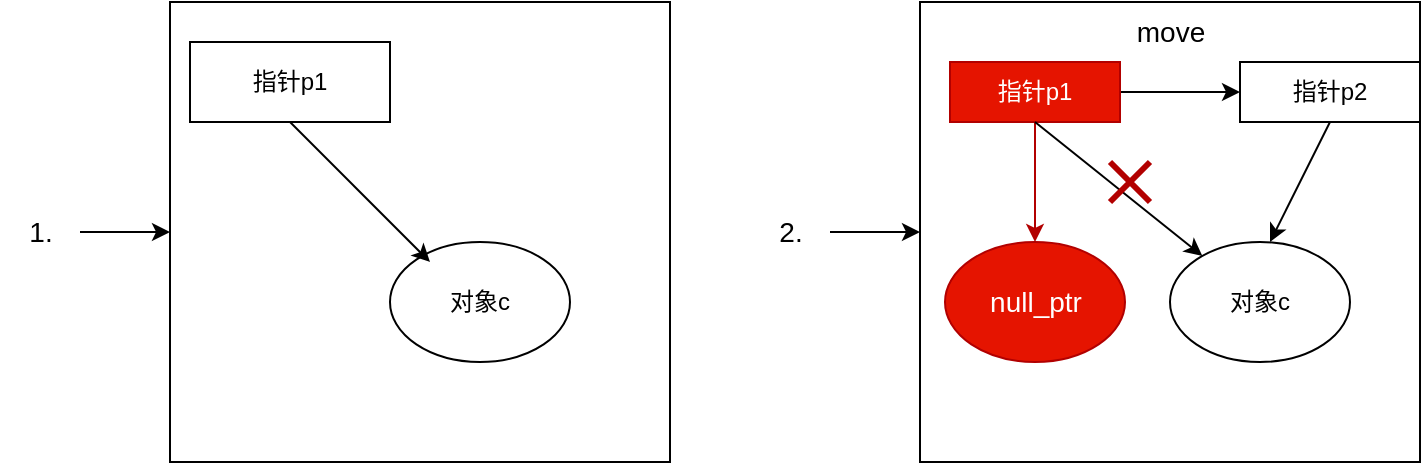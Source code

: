 <mxfile version="20.6.2" type="device"><diagram id="Ql8bipJYQQWYGGL-tTNp" name="第 1 页"><mxGraphModel dx="852" dy="515" grid="1" gridSize="10" guides="1" tooltips="1" connect="1" arrows="1" fold="1" page="1" pageScale="1" pageWidth="1390" pageHeight="980" math="0" shadow="0"><root><mxCell id="0"/><mxCell id="1" parent="0"/><mxCell id="vH5vveIoIFTLbbZkonZN-1" value="" style="rounded=0;whiteSpace=wrap;html=1;" vertex="1" parent="1"><mxGeometry x="290" y="70" width="250" height="230" as="geometry"/></mxCell><mxCell id="vH5vveIoIFTLbbZkonZN-2" value="对象c" style="ellipse;whiteSpace=wrap;html=1;" vertex="1" parent="1"><mxGeometry x="400" y="190" width="90" height="60" as="geometry"/></mxCell><mxCell id="vH5vveIoIFTLbbZkonZN-3" value="指针p1" style="rounded=0;whiteSpace=wrap;html=1;" vertex="1" parent="1"><mxGeometry x="300" y="90" width="100" height="40" as="geometry"/></mxCell><mxCell id="vH5vveIoIFTLbbZkonZN-4" value="" style="endArrow=classic;html=1;rounded=0;exitX=0.5;exitY=1;exitDx=0;exitDy=0;" edge="1" parent="1" source="vH5vveIoIFTLbbZkonZN-3"><mxGeometry width="50" height="50" relative="1" as="geometry"><mxPoint x="410" y="290" as="sourcePoint"/><mxPoint x="420" y="200" as="targetPoint"/></mxGeometry></mxCell><mxCell id="vH5vveIoIFTLbbZkonZN-5" value="" style="edgeStyle=orthogonalEdgeStyle;rounded=0;orthogonalLoop=1;jettySize=auto;html=1;fontSize=14;" edge="1" parent="1" source="vH5vveIoIFTLbbZkonZN-6" target="vH5vveIoIFTLbbZkonZN-1"><mxGeometry relative="1" as="geometry"/></mxCell><mxCell id="vH5vveIoIFTLbbZkonZN-6" value="1." style="text;html=1;align=center;verticalAlign=middle;resizable=0;points=[];autosize=1;strokeColor=none;fillColor=none;fontSize=14;" vertex="1" parent="1"><mxGeometry x="205" y="170" width="40" height="30" as="geometry"/></mxCell><mxCell id="vH5vveIoIFTLbbZkonZN-7" value="" style="rounded=0;whiteSpace=wrap;html=1;" vertex="1" parent="1"><mxGeometry x="665" y="70" width="250" height="230" as="geometry"/></mxCell><mxCell id="vH5vveIoIFTLbbZkonZN-8" value="对象c" style="ellipse;whiteSpace=wrap;html=1;" vertex="1" parent="1"><mxGeometry x="790" y="190" width="90" height="60" as="geometry"/></mxCell><mxCell id="vH5vveIoIFTLbbZkonZN-9" value="" style="edgeStyle=orthogonalEdgeStyle;rounded=0;orthogonalLoop=1;jettySize=auto;html=1;fontSize=14;fillColor=#e51400;strokeColor=#B20000;" edge="1" parent="1" source="vH5vveIoIFTLbbZkonZN-11" target="vH5vveIoIFTLbbZkonZN-18"><mxGeometry relative="1" as="geometry"/></mxCell><mxCell id="vH5vveIoIFTLbbZkonZN-10" value="" style="edgeStyle=orthogonalEdgeStyle;rounded=0;orthogonalLoop=1;jettySize=auto;html=1;fontSize=14;" edge="1" parent="1" source="vH5vveIoIFTLbbZkonZN-11" target="vH5vveIoIFTLbbZkonZN-15"><mxGeometry relative="1" as="geometry"/></mxCell><mxCell id="vH5vveIoIFTLbbZkonZN-11" value="指针p1" style="rounded=0;whiteSpace=wrap;html=1;fillColor=#e51400;fontColor=#ffffff;strokeColor=#B20000;" vertex="1" parent="1"><mxGeometry x="680" y="100" width="85" height="30" as="geometry"/></mxCell><mxCell id="vH5vveIoIFTLbbZkonZN-12" value="" style="endArrow=classic;html=1;rounded=0;exitX=0.5;exitY=1;exitDx=0;exitDy=0;" edge="1" parent="1" source="vH5vveIoIFTLbbZkonZN-11" target="vH5vveIoIFTLbbZkonZN-8"><mxGeometry width="50" height="50" relative="1" as="geometry"><mxPoint x="785" y="290" as="sourcePoint"/><mxPoint x="795" y="200" as="targetPoint"/></mxGeometry></mxCell><mxCell id="vH5vveIoIFTLbbZkonZN-13" value="" style="edgeStyle=orthogonalEdgeStyle;rounded=0;orthogonalLoop=1;jettySize=auto;html=1;fontSize=14;" edge="1" parent="1" source="vH5vveIoIFTLbbZkonZN-14" target="vH5vveIoIFTLbbZkonZN-7"><mxGeometry relative="1" as="geometry"/></mxCell><mxCell id="vH5vveIoIFTLbbZkonZN-14" value="2." style="text;html=1;align=center;verticalAlign=middle;resizable=0;points=[];autosize=1;strokeColor=none;fillColor=none;fontSize=14;" vertex="1" parent="1"><mxGeometry x="580" y="170" width="40" height="30" as="geometry"/></mxCell><mxCell id="vH5vveIoIFTLbbZkonZN-15" value="指针p2" style="rounded=0;whiteSpace=wrap;html=1;" vertex="1" parent="1"><mxGeometry x="825" y="100" width="90" height="30" as="geometry"/></mxCell><mxCell id="vH5vveIoIFTLbbZkonZN-16" value="" style="endArrow=classic;html=1;rounded=0;fontSize=14;exitX=0.5;exitY=1;exitDx=0;exitDy=0;" edge="1" parent="1" source="vH5vveIoIFTLbbZkonZN-15"><mxGeometry width="50" height="50" relative="1" as="geometry"><mxPoint x="500" y="120" as="sourcePoint"/><mxPoint x="840" y="190" as="targetPoint"/></mxGeometry></mxCell><mxCell id="vH5vveIoIFTLbbZkonZN-17" value="" style="shape=umlDestroy;whiteSpace=wrap;html=1;strokeWidth=3;fontSize=14;fillColor=#e51400;strokeColor=#B20000;fontColor=#ffffff;" vertex="1" parent="1"><mxGeometry x="760" y="150" width="20" height="20" as="geometry"/></mxCell><mxCell id="vH5vveIoIFTLbbZkonZN-18" value="null_ptr" style="ellipse;whiteSpace=wrap;html=1;fontSize=14;fillColor=#e51400;fontColor=#ffffff;strokeColor=#B20000;" vertex="1" parent="1"><mxGeometry x="677.5" y="190" width="90" height="60" as="geometry"/></mxCell><mxCell id="vH5vveIoIFTLbbZkonZN-19" value="move" style="text;html=1;align=center;verticalAlign=middle;resizable=0;points=[];autosize=1;strokeColor=none;fillColor=none;fontSize=14;" vertex="1" parent="1"><mxGeometry x="760" y="70" width="60" height="30" as="geometry"/></mxCell></root></mxGraphModel></diagram></mxfile>